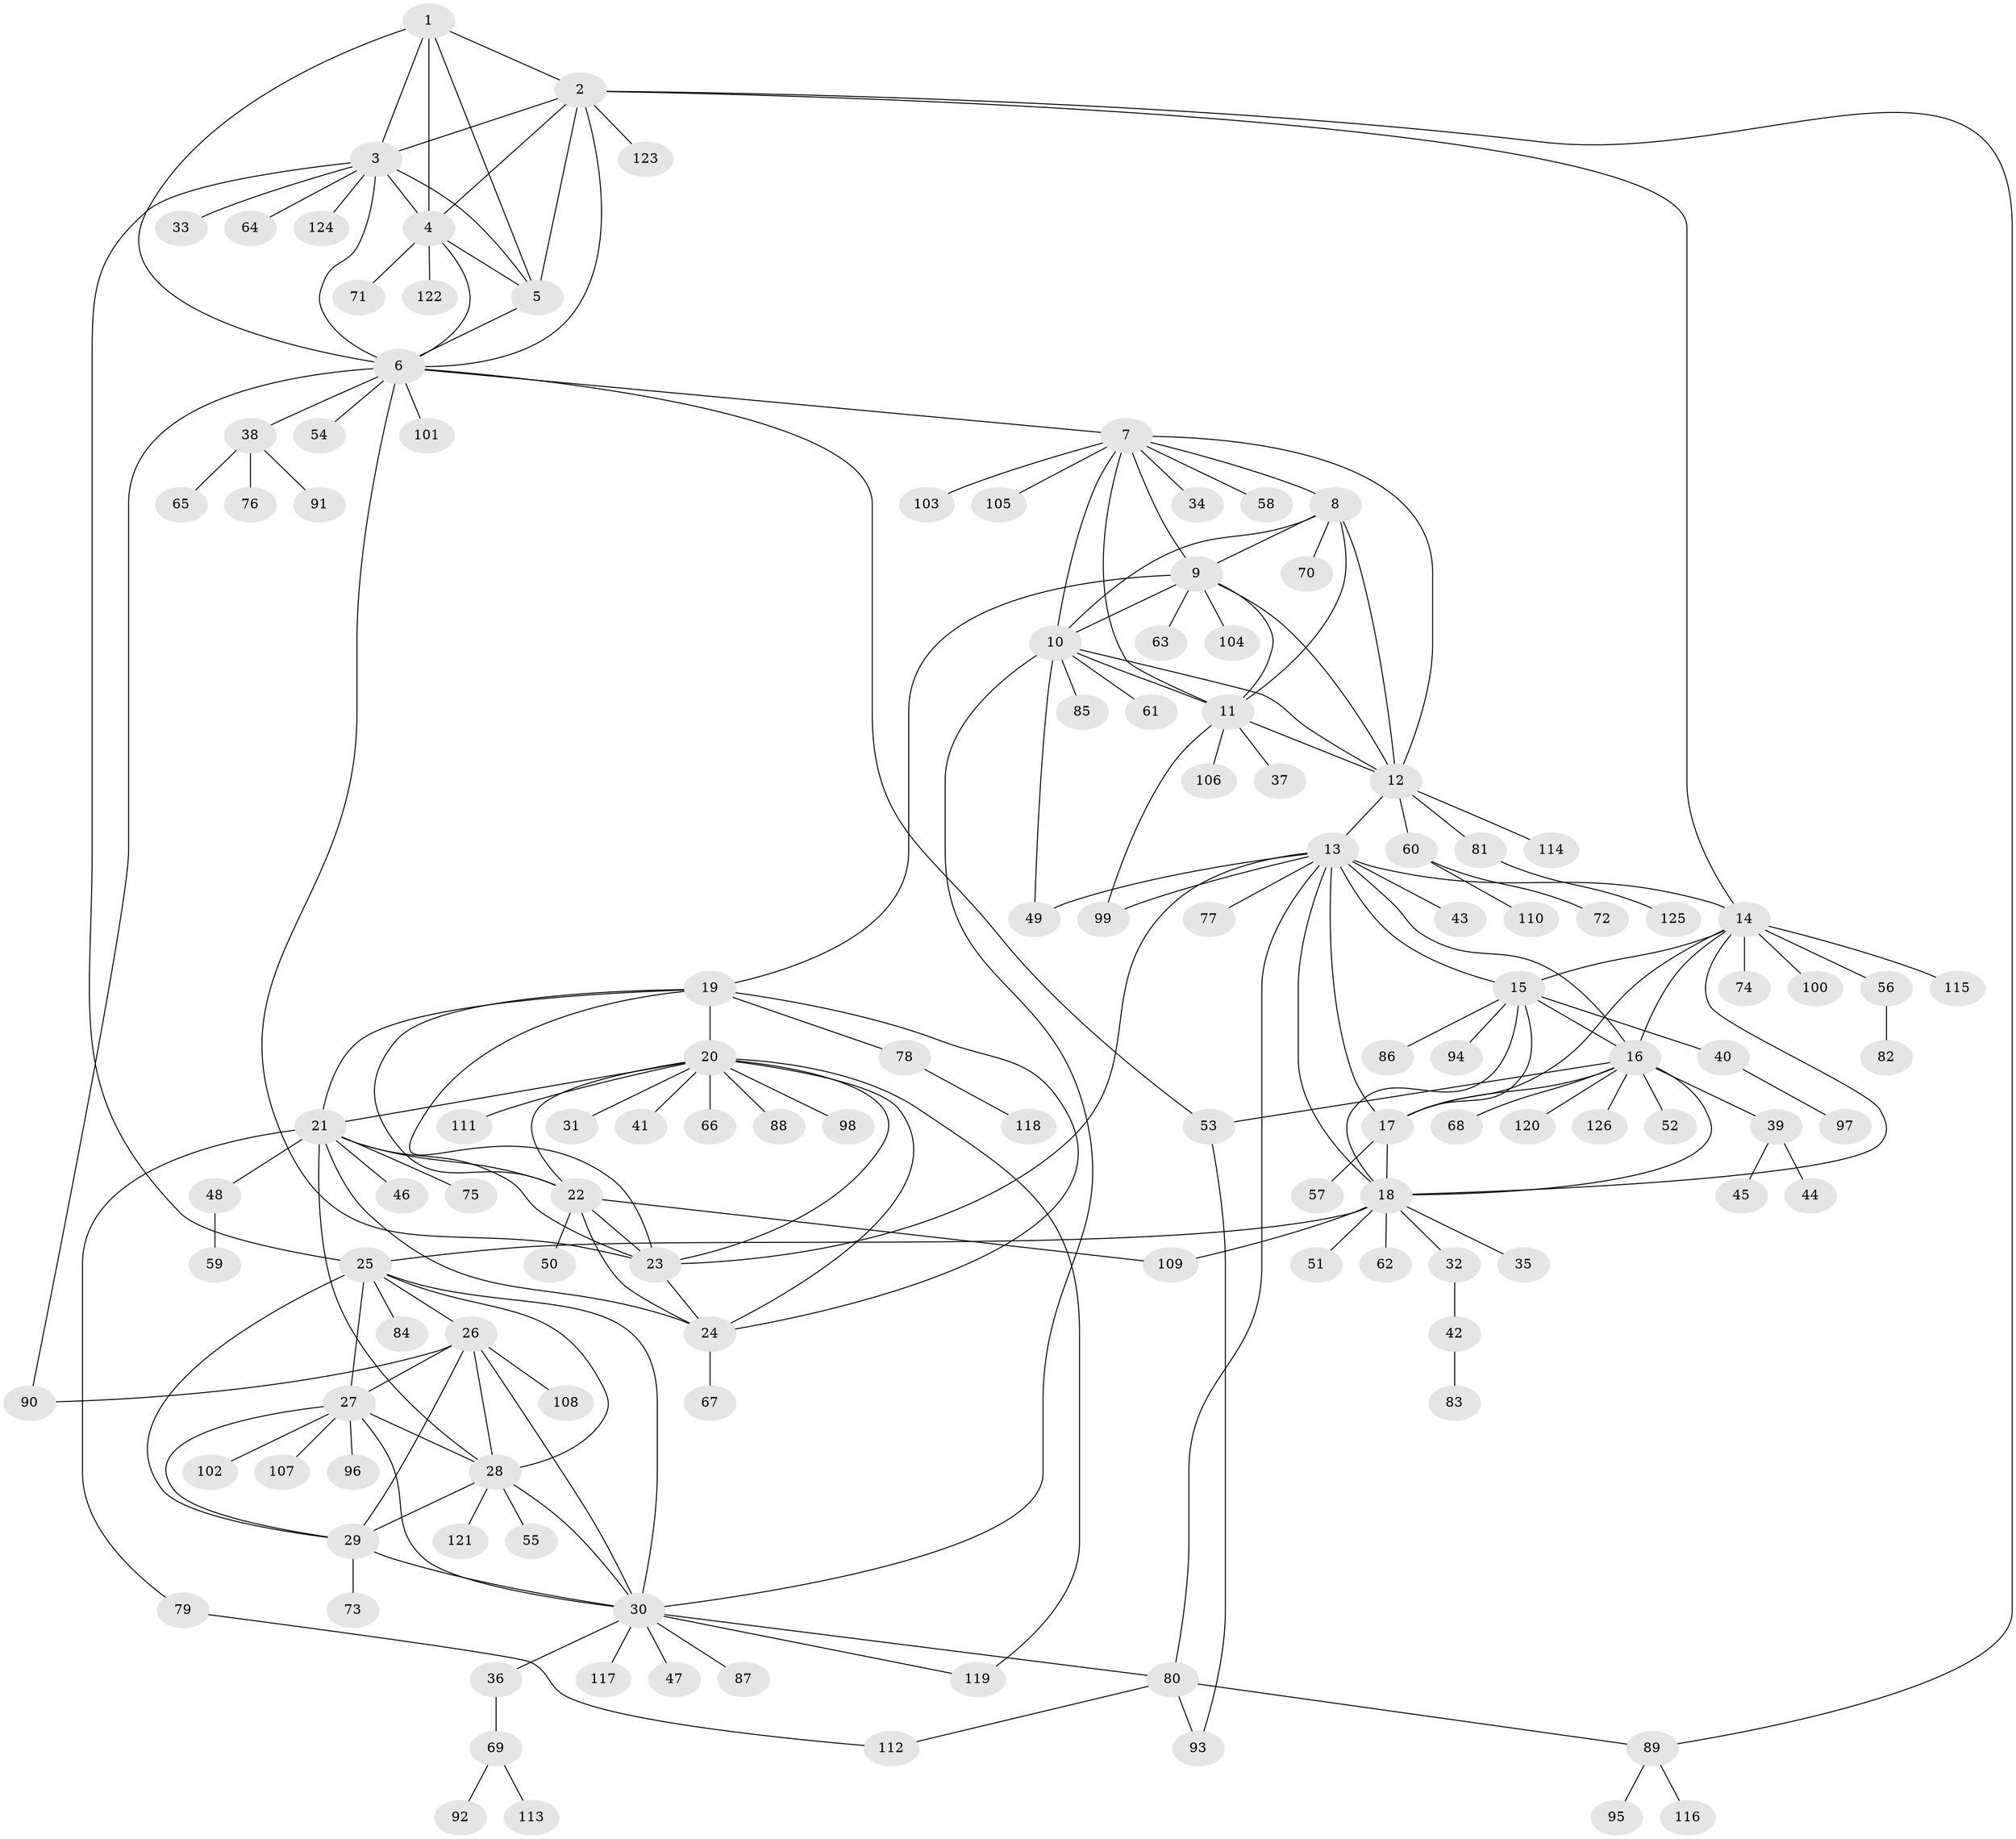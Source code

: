 // Generated by graph-tools (version 1.1) at 2025/15/03/09/25 04:15:49]
// undirected, 126 vertices, 191 edges
graph export_dot {
graph [start="1"]
  node [color=gray90,style=filled];
  1;
  2;
  3;
  4;
  5;
  6;
  7;
  8;
  9;
  10;
  11;
  12;
  13;
  14;
  15;
  16;
  17;
  18;
  19;
  20;
  21;
  22;
  23;
  24;
  25;
  26;
  27;
  28;
  29;
  30;
  31;
  32;
  33;
  34;
  35;
  36;
  37;
  38;
  39;
  40;
  41;
  42;
  43;
  44;
  45;
  46;
  47;
  48;
  49;
  50;
  51;
  52;
  53;
  54;
  55;
  56;
  57;
  58;
  59;
  60;
  61;
  62;
  63;
  64;
  65;
  66;
  67;
  68;
  69;
  70;
  71;
  72;
  73;
  74;
  75;
  76;
  77;
  78;
  79;
  80;
  81;
  82;
  83;
  84;
  85;
  86;
  87;
  88;
  89;
  90;
  91;
  92;
  93;
  94;
  95;
  96;
  97;
  98;
  99;
  100;
  101;
  102;
  103;
  104;
  105;
  106;
  107;
  108;
  109;
  110;
  111;
  112;
  113;
  114;
  115;
  116;
  117;
  118;
  119;
  120;
  121;
  122;
  123;
  124;
  125;
  126;
  1 -- 2;
  1 -- 3;
  1 -- 4;
  1 -- 5;
  1 -- 6;
  2 -- 3;
  2 -- 4;
  2 -- 5;
  2 -- 6;
  2 -- 14;
  2 -- 89;
  2 -- 123;
  3 -- 4;
  3 -- 5;
  3 -- 6;
  3 -- 25;
  3 -- 33;
  3 -- 64;
  3 -- 124;
  4 -- 5;
  4 -- 6;
  4 -- 71;
  4 -- 122;
  5 -- 6;
  6 -- 7;
  6 -- 23;
  6 -- 38;
  6 -- 53;
  6 -- 54;
  6 -- 90;
  6 -- 101;
  7 -- 8;
  7 -- 9;
  7 -- 10;
  7 -- 11;
  7 -- 12;
  7 -- 34;
  7 -- 58;
  7 -- 103;
  7 -- 105;
  8 -- 9;
  8 -- 10;
  8 -- 11;
  8 -- 12;
  8 -- 70;
  9 -- 10;
  9 -- 11;
  9 -- 12;
  9 -- 19;
  9 -- 63;
  9 -- 104;
  10 -- 11;
  10 -- 12;
  10 -- 30;
  10 -- 49;
  10 -- 61;
  10 -- 85;
  11 -- 12;
  11 -- 37;
  11 -- 99;
  11 -- 106;
  12 -- 13;
  12 -- 60;
  12 -- 81;
  12 -- 114;
  13 -- 14;
  13 -- 15;
  13 -- 16;
  13 -- 17;
  13 -- 18;
  13 -- 23;
  13 -- 43;
  13 -- 49;
  13 -- 77;
  13 -- 80;
  13 -- 99;
  14 -- 15;
  14 -- 16;
  14 -- 17;
  14 -- 18;
  14 -- 56;
  14 -- 74;
  14 -- 100;
  14 -- 115;
  15 -- 16;
  15 -- 17;
  15 -- 18;
  15 -- 40;
  15 -- 86;
  15 -- 94;
  16 -- 17;
  16 -- 18;
  16 -- 39;
  16 -- 52;
  16 -- 53;
  16 -- 68;
  16 -- 120;
  16 -- 126;
  17 -- 18;
  17 -- 57;
  18 -- 25;
  18 -- 32;
  18 -- 35;
  18 -- 51;
  18 -- 62;
  18 -- 109;
  19 -- 20;
  19 -- 21;
  19 -- 22;
  19 -- 23;
  19 -- 24;
  19 -- 78;
  20 -- 21;
  20 -- 22;
  20 -- 23;
  20 -- 24;
  20 -- 31;
  20 -- 41;
  20 -- 66;
  20 -- 88;
  20 -- 98;
  20 -- 111;
  20 -- 119;
  21 -- 22;
  21 -- 23;
  21 -- 24;
  21 -- 28;
  21 -- 46;
  21 -- 48;
  21 -- 75;
  21 -- 79;
  22 -- 23;
  22 -- 24;
  22 -- 50;
  22 -- 109;
  23 -- 24;
  24 -- 67;
  25 -- 26;
  25 -- 27;
  25 -- 28;
  25 -- 29;
  25 -- 30;
  25 -- 84;
  26 -- 27;
  26 -- 28;
  26 -- 29;
  26 -- 30;
  26 -- 90;
  26 -- 108;
  27 -- 28;
  27 -- 29;
  27 -- 30;
  27 -- 96;
  27 -- 102;
  27 -- 107;
  28 -- 29;
  28 -- 30;
  28 -- 55;
  28 -- 121;
  29 -- 30;
  29 -- 73;
  30 -- 36;
  30 -- 47;
  30 -- 80;
  30 -- 87;
  30 -- 117;
  30 -- 119;
  32 -- 42;
  36 -- 69;
  38 -- 65;
  38 -- 76;
  38 -- 91;
  39 -- 44;
  39 -- 45;
  40 -- 97;
  42 -- 83;
  48 -- 59;
  53 -- 93;
  56 -- 82;
  60 -- 72;
  60 -- 110;
  69 -- 92;
  69 -- 113;
  78 -- 118;
  79 -- 112;
  80 -- 89;
  80 -- 93;
  80 -- 112;
  81 -- 125;
  89 -- 95;
  89 -- 116;
}
